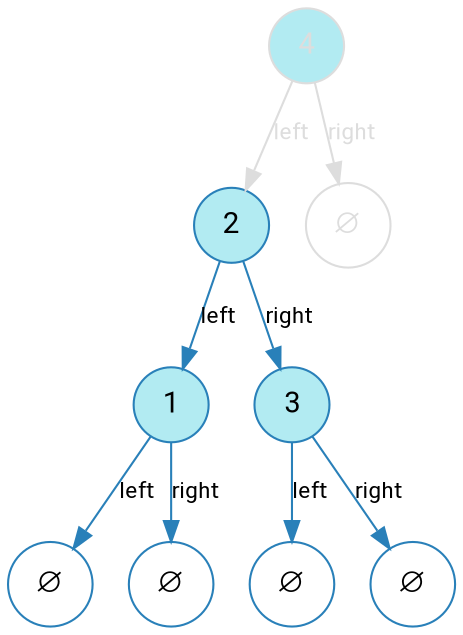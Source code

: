 digraph {
    bgcolor=transparent
    splines=false

    // Default theme: disabled
    node[shape="circle" style="filled" color="#dddddd" fillcolor="#b2ebf2" fontcolor="#dddddd" fontname="Segoe UI,Roboto,Helvetica,Arial,sans-serif"]
    edge [color="#dddddd" fontcolor="#dddddd" fontname="Segoe UI,Roboto,Helvetica,Arial,sans-serif" fontsize=11]

    n1[label=4]
    n2[label=2 color="#2980B9" fillcolor="#b2ebf2" fontcolor="#000000"]
    n3[label=1 color="#2980B9" fillcolor="#b2ebf2" fontcolor="#000000"]
    n4[label=3 color="#2980B9" fillcolor="#b2ebf2" fontcolor="#000000"]

    l1[shape=circle label="∅" fillcolor="#ffffff"]
    l2[shape=circle label="∅" fillcolor="#ffffff" color="#2980B9" fontcolor="#000000"]
    l3[shape=circle label="∅" fillcolor="#ffffff" color="#2980B9" fontcolor="#000000"]
    l4[shape=circle label="∅" fillcolor="#ffffff" color="#2980B9" fontcolor="#000000"]
    l5[shape=circle label="∅" fillcolor="#ffffff" color="#2980B9" fontcolor="#000000"]


    n1 -> n2[label=left]
    n1 -> l1[label=right]
    n2 -> n3[label=left color="#2980B9" fontcolor="#000000"]
    n2 -> n4[label=right color="#2980B9" fontcolor="#000000"]
    n3 -> l2[label=left color="#2980B9" fontcolor="#000000"]
    n3 -> l3[label=right color="#2980B9" fontcolor="#000000"]
    n4 -> l4[label=left color="#2980B9" fontcolor="#000000"]
    n4 -> l5[label=right color="#2980B9" fontcolor="#000000"]
}
